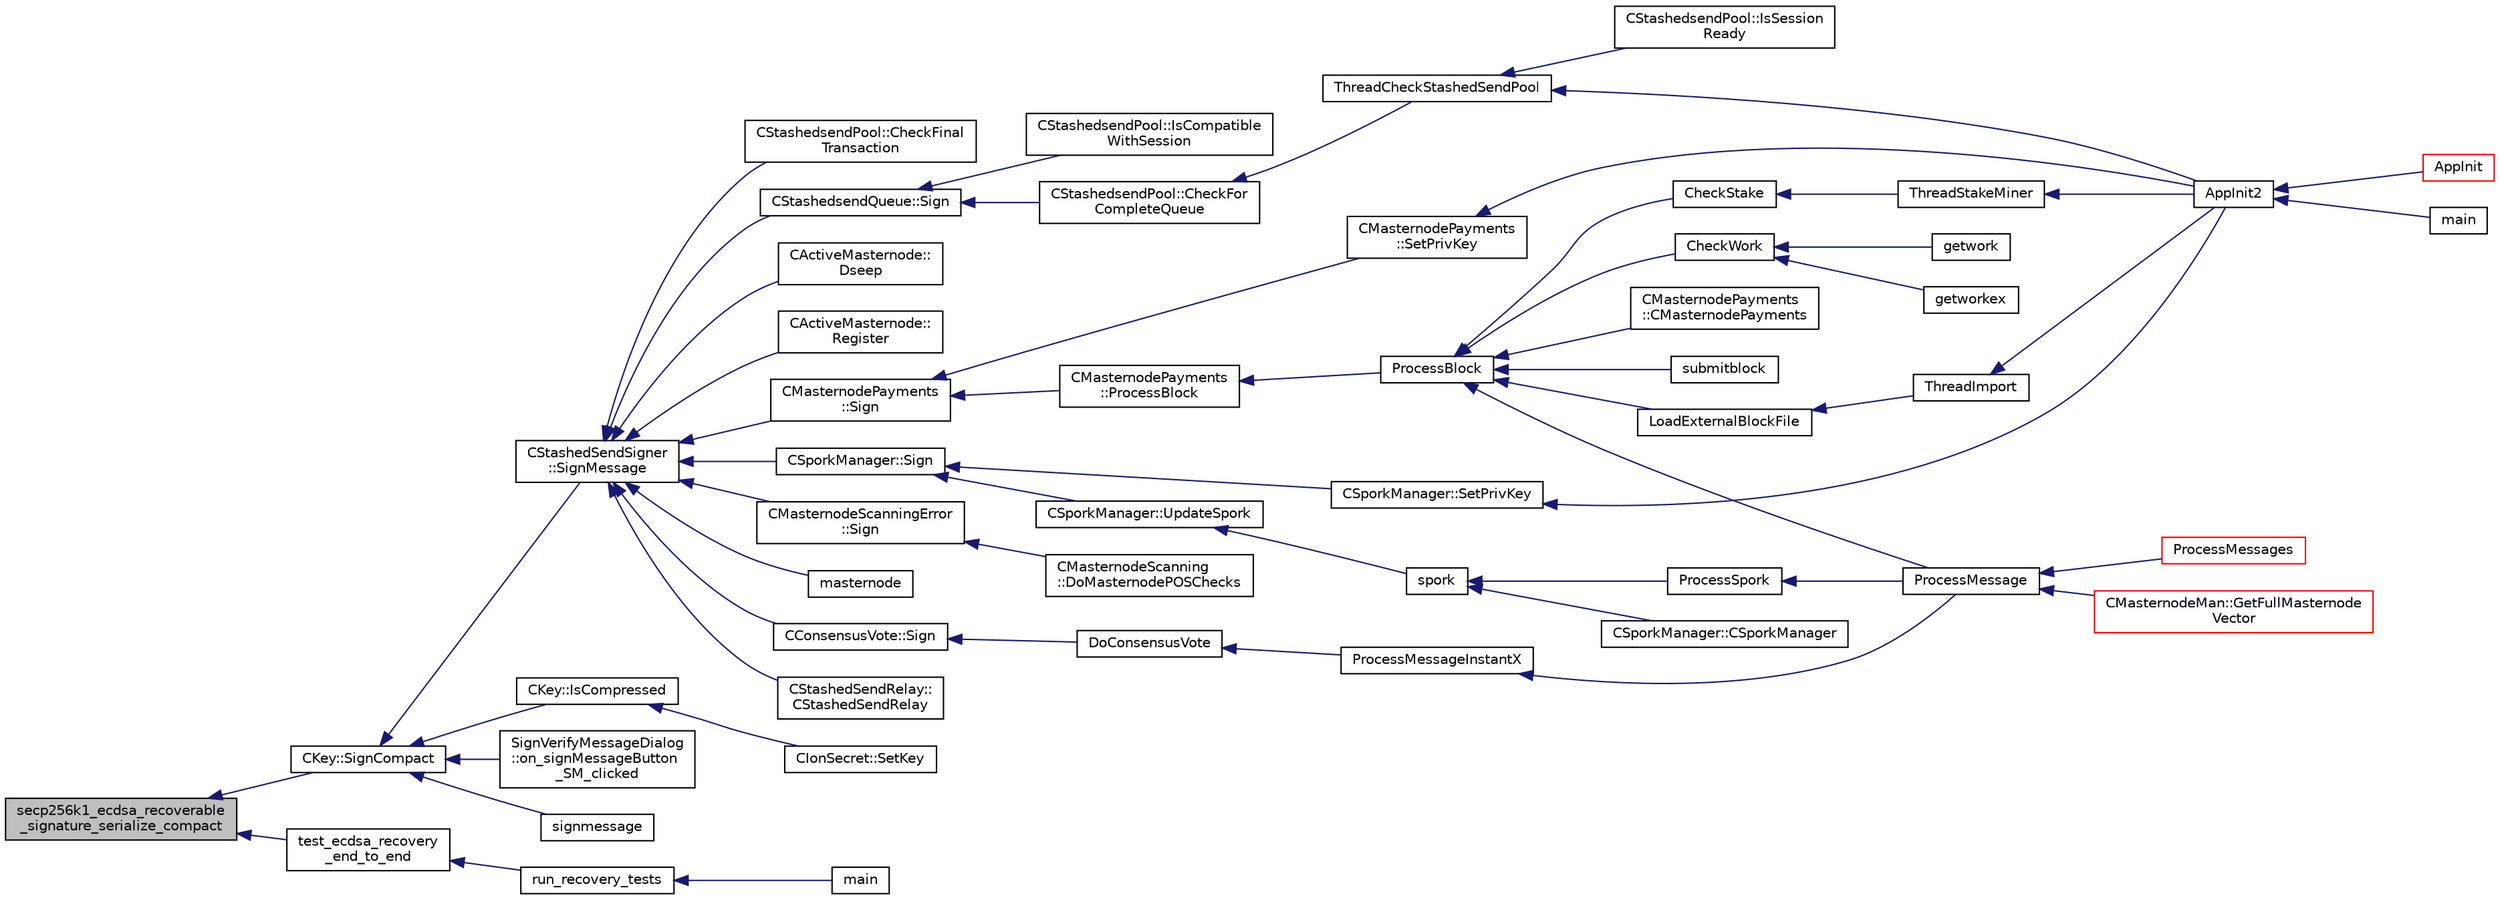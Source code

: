 digraph "secp256k1_ecdsa_recoverable_signature_serialize_compact"
{
  edge [fontname="Helvetica",fontsize="10",labelfontname="Helvetica",labelfontsize="10"];
  node [fontname="Helvetica",fontsize="10",shape=record];
  rankdir="LR";
  Node194 [label="secp256k1_ecdsa_recoverable\l_signature_serialize_compact",height=0.2,width=0.4,color="black", fillcolor="grey75", style="filled", fontcolor="black"];
  Node194 -> Node195 [dir="back",color="midnightblue",fontsize="10",style="solid",fontname="Helvetica"];
  Node195 [label="CKey::SignCompact",height=0.2,width=0.4,color="black", fillcolor="white", style="filled",URL="$d2/d63/class_c_key.html#afe77d80889aa68e92e6882e75424cfb8"];
  Node195 -> Node196 [dir="back",color="midnightblue",fontsize="10",style="solid",fontname="Helvetica"];
  Node196 [label="CKey::IsCompressed",height=0.2,width=0.4,color="black", fillcolor="white", style="filled",URL="$d2/d63/class_c_key.html#a96b017433a65335775cf3807d73f85ce"];
  Node196 -> Node197 [dir="back",color="midnightblue",fontsize="10",style="solid",fontname="Helvetica"];
  Node197 [label="CIonSecret::SetKey",height=0.2,width=0.4,color="black", fillcolor="white", style="filled",URL="$d3/d88/class_c_ion_secret.html#af28cc32f79cc793418e810e8ae12e25e"];
  Node195 -> Node198 [dir="back",color="midnightblue",fontsize="10",style="solid",fontname="Helvetica"];
  Node198 [label="SignVerifyMessageDialog\l::on_signMessageButton\l_SM_clicked",height=0.2,width=0.4,color="black", fillcolor="white", style="filled",URL="$d1/d26/class_sign_verify_message_dialog.html#a2ef91b4ace68d63ab1c1d3cc6c13b5f9"];
  Node195 -> Node199 [dir="back",color="midnightblue",fontsize="10",style="solid",fontname="Helvetica"];
  Node199 [label="signmessage",height=0.2,width=0.4,color="black", fillcolor="white", style="filled",URL="$df/d1d/rpcwallet_8cpp.html#a315b42a2c859c4b50a54c1b05984928c"];
  Node195 -> Node200 [dir="back",color="midnightblue",fontsize="10",style="solid",fontname="Helvetica"];
  Node200 [label="CStashedSendSigner\l::SignMessage",height=0.2,width=0.4,color="black", fillcolor="white", style="filled",URL="$da/d0a/class_c_stashed_send_signer.html#a3a9275044c94eabef7ed9c2fdf35d2f6",tooltip="Sign the message, returns true if successful. "];
  Node200 -> Node201 [dir="back",color="midnightblue",fontsize="10",style="solid",fontname="Helvetica"];
  Node201 [label="CActiveMasternode::\lDseep",height=0.2,width=0.4,color="black", fillcolor="white", style="filled",URL="$d9/d29/class_c_active_masternode.html#aa14a1a9611f6b73cc3e860cda75de88c"];
  Node200 -> Node202 [dir="back",color="midnightblue",fontsize="10",style="solid",fontname="Helvetica"];
  Node202 [label="CActiveMasternode::\lRegister",height=0.2,width=0.4,color="black", fillcolor="white", style="filled",URL="$d9/d29/class_c_active_masternode.html#a1fd28a721112cda22fe2f9e1045cf397",tooltip="Register any Masternode. "];
  Node200 -> Node203 [dir="back",color="midnightblue",fontsize="10",style="solid",fontname="Helvetica"];
  Node203 [label="CConsensusVote::Sign",height=0.2,width=0.4,color="black", fillcolor="white", style="filled",URL="$dc/da2/class_c_consensus_vote.html#a687495887aa75f5d5bb70f93ecb820d0"];
  Node203 -> Node204 [dir="back",color="midnightblue",fontsize="10",style="solid",fontname="Helvetica"];
  Node204 [label="DoConsensusVote",height=0.2,width=0.4,color="black", fillcolor="white", style="filled",URL="$d6/d5f/instantx_8h.html#a0753801d6e6eb2cb230a85a6ba6fd371"];
  Node204 -> Node205 [dir="back",color="midnightblue",fontsize="10",style="solid",fontname="Helvetica"];
  Node205 [label="ProcessMessageInstantX",height=0.2,width=0.4,color="black", fillcolor="white", style="filled",URL="$d6/d5f/instantx_8h.html#aa516cb499ead2691d8ab216a499db5d0"];
  Node205 -> Node206 [dir="back",color="midnightblue",fontsize="10",style="solid",fontname="Helvetica"];
  Node206 [label="ProcessMessage",height=0.2,width=0.4,color="black", fillcolor="white", style="filled",URL="$df/d0a/main_8cpp.html#a8ba92b1a4bce3c835e887a9073d17d8e"];
  Node206 -> Node207 [dir="back",color="midnightblue",fontsize="10",style="solid",fontname="Helvetica"];
  Node207 [label="ProcessMessages",height=0.2,width=0.4,color="red", fillcolor="white", style="filled",URL="$d4/dbf/main_8h.html#a196f9318f02448b85b28d612698934fd"];
  Node206 -> Node215 [dir="back",color="midnightblue",fontsize="10",style="solid",fontname="Helvetica"];
  Node215 [label="CMasternodeMan::GetFullMasternode\lVector",height=0.2,width=0.4,color="red", fillcolor="white", style="filled",URL="$dc/d6b/class_c_masternode_man.html#ab39e213a7601e1bef2eba1d5d63206f5"];
  Node200 -> Node221 [dir="back",color="midnightblue",fontsize="10",style="solid",fontname="Helvetica"];
  Node221 [label="CMasternodePayments\l::Sign",height=0.2,width=0.4,color="black", fillcolor="white", style="filled",URL="$dc/d9a/class_c_masternode_payments.html#a7d04afdf936b8de605ab6f478c7fad51"];
  Node221 -> Node222 [dir="back",color="midnightblue",fontsize="10",style="solid",fontname="Helvetica"];
  Node222 [label="CMasternodePayments\l::ProcessBlock",height=0.2,width=0.4,color="black", fillcolor="white", style="filled",URL="$dc/d9a/class_c_masternode_payments.html#aa23dfbc148f10f601e9771bfcffea441"];
  Node222 -> Node223 [dir="back",color="midnightblue",fontsize="10",style="solid",fontname="Helvetica"];
  Node223 [label="ProcessBlock",height=0.2,width=0.4,color="black", fillcolor="white", style="filled",URL="$d4/dbf/main_8h.html#a7c8a7be3439bb5e1e40548a332a3cf29"];
  Node223 -> Node224 [dir="back",color="midnightblue",fontsize="10",style="solid",fontname="Helvetica"];
  Node224 [label="LoadExternalBlockFile",height=0.2,width=0.4,color="black", fillcolor="white", style="filled",URL="$df/d0a/main_8cpp.html#afbdbbb5a1b376748e5460cbcf644a9af"];
  Node224 -> Node225 [dir="back",color="midnightblue",fontsize="10",style="solid",fontname="Helvetica"];
  Node225 [label="ThreadImport",height=0.2,width=0.4,color="black", fillcolor="white", style="filled",URL="$d4/dbf/main_8h.html#a0189c34248cd89bbbe20d4d6045bd7c9"];
  Node225 -> Node209 [dir="back",color="midnightblue",fontsize="10",style="solid",fontname="Helvetica"];
  Node209 [label="AppInit2",height=0.2,width=0.4,color="black", fillcolor="white", style="filled",URL="$d8/dc0/init_8h.html#a1a4c1bfbf6ba1db77e988b89b9cadfd3",tooltip="Initialize ion. "];
  Node209 -> Node210 [dir="back",color="midnightblue",fontsize="10",style="solid",fontname="Helvetica"];
  Node210 [label="AppInit",height=0.2,width=0.4,color="red", fillcolor="white", style="filled",URL="$d4/d35/iond_8cpp.html#ac59316b767e6984e1285f0531275286b"];
  Node209 -> Node212 [dir="back",color="midnightblue",fontsize="10",style="solid",fontname="Helvetica"];
  Node212 [label="main",height=0.2,width=0.4,color="black", fillcolor="white", style="filled",URL="$d5/d2d/ion_8cpp.html#a0ddf1224851353fc92bfbff6f499fa97"];
  Node223 -> Node206 [dir="back",color="midnightblue",fontsize="10",style="solid",fontname="Helvetica"];
  Node223 -> Node226 [dir="back",color="midnightblue",fontsize="10",style="solid",fontname="Helvetica"];
  Node226 [label="CMasternodePayments\l::CMasternodePayments",height=0.2,width=0.4,color="black", fillcolor="white", style="filled",URL="$dc/d9a/class_c_masternode_payments.html#a4b9454f265a927528c881716e7649973"];
  Node223 -> Node227 [dir="back",color="midnightblue",fontsize="10",style="solid",fontname="Helvetica"];
  Node227 [label="CheckWork",height=0.2,width=0.4,color="black", fillcolor="white", style="filled",URL="$de/d13/miner_8h.html#aadd8a05aa6d8fae1c0f4daa5e971a12a",tooltip="Check mined proof-of-work block. "];
  Node227 -> Node228 [dir="back",color="midnightblue",fontsize="10",style="solid",fontname="Helvetica"];
  Node228 [label="getworkex",height=0.2,width=0.4,color="black", fillcolor="white", style="filled",URL="$d4/ddd/rpcmining_8cpp.html#aa40f86dc468a3f2ef4a3bba99e20a069"];
  Node227 -> Node229 [dir="back",color="midnightblue",fontsize="10",style="solid",fontname="Helvetica"];
  Node229 [label="getwork",height=0.2,width=0.4,color="black", fillcolor="white", style="filled",URL="$d4/ddd/rpcmining_8cpp.html#a356be62c93d38267a7da9e1cb644d547"];
  Node223 -> Node230 [dir="back",color="midnightblue",fontsize="10",style="solid",fontname="Helvetica"];
  Node230 [label="CheckStake",height=0.2,width=0.4,color="black", fillcolor="white", style="filled",URL="$de/d13/miner_8h.html#a68be4bcfa03b86095641eac5ca996fed",tooltip="Check mined proof-of-stake block. "];
  Node230 -> Node231 [dir="back",color="midnightblue",fontsize="10",style="solid",fontname="Helvetica"];
  Node231 [label="ThreadStakeMiner",height=0.2,width=0.4,color="black", fillcolor="white", style="filled",URL="$d6/de3/miner_8cpp.html#a31faece5ef0e403969b3d3debd79b352"];
  Node231 -> Node209 [dir="back",color="midnightblue",fontsize="10",style="solid",fontname="Helvetica"];
  Node223 -> Node232 [dir="back",color="midnightblue",fontsize="10",style="solid",fontname="Helvetica"];
  Node232 [label="submitblock",height=0.2,width=0.4,color="black", fillcolor="white", style="filled",URL="$d4/ddd/rpcmining_8cpp.html#a6fc1aa077add8cb1c74207056616134d"];
  Node221 -> Node233 [dir="back",color="midnightblue",fontsize="10",style="solid",fontname="Helvetica"];
  Node233 [label="CMasternodePayments\l::SetPrivKey",height=0.2,width=0.4,color="black", fillcolor="white", style="filled",URL="$dc/d9a/class_c_masternode_payments.html#a525bcafd8d00b58a3e05a848ef493603"];
  Node233 -> Node209 [dir="back",color="midnightblue",fontsize="10",style="solid",fontname="Helvetica"];
  Node200 -> Node234 [dir="back",color="midnightblue",fontsize="10",style="solid",fontname="Helvetica"];
  Node234 [label="CMasternodeScanningError\l::Sign",height=0.2,width=0.4,color="black", fillcolor="white", style="filled",URL="$d0/de7/class_c_masternode_scanning_error.html#afdc8ec9b08767cdf3c6a6cc819af7d09"];
  Node234 -> Node235 [dir="back",color="midnightblue",fontsize="10",style="solid",fontname="Helvetica"];
  Node235 [label="CMasternodeScanning\l::DoMasternodePOSChecks",height=0.2,width=0.4,color="black", fillcolor="white", style="filled",URL="$d5/d9f/class_c_masternode_scanning.html#a6bc18fb7508f702e2a2d1c3731342f8f"];
  Node200 -> Node220 [dir="back",color="midnightblue",fontsize="10",style="solid",fontname="Helvetica"];
  Node220 [label="masternode",height=0.2,width=0.4,color="black", fillcolor="white", style="filled",URL="$d5/d6b/rpcstashedsend_8cpp.html#a30609e443aeb47c29ed0878d16b1b5e1"];
  Node200 -> Node236 [dir="back",color="midnightblue",fontsize="10",style="solid",fontname="Helvetica"];
  Node236 [label="CSporkManager::Sign",height=0.2,width=0.4,color="black", fillcolor="white", style="filled",URL="$d2/d5e/class_c_spork_manager.html#adf1b5d40f378c4bd3a5ea31905b11f30"];
  Node236 -> Node237 [dir="back",color="midnightblue",fontsize="10",style="solid",fontname="Helvetica"];
  Node237 [label="CSporkManager::UpdateSpork",height=0.2,width=0.4,color="black", fillcolor="white", style="filled",URL="$d2/d5e/class_c_spork_manager.html#a51293c5c9db22f4435f044b4ccb65028"];
  Node237 -> Node238 [dir="back",color="midnightblue",fontsize="10",style="solid",fontname="Helvetica"];
  Node238 [label="spork",height=0.2,width=0.4,color="black", fillcolor="white", style="filled",URL="$db/d48/rpcmisc_8cpp.html#a8dcc7f3e5749bbd1dad163b85d0abdcb"];
  Node238 -> Node239 [dir="back",color="midnightblue",fontsize="10",style="solid",fontname="Helvetica"];
  Node239 [label="ProcessSpork",height=0.2,width=0.4,color="black", fillcolor="white", style="filled",URL="$d0/d24/spork_8h.html#a3f9c24c1f4c012152fb4422ca981610a"];
  Node239 -> Node206 [dir="back",color="midnightblue",fontsize="10",style="solid",fontname="Helvetica"];
  Node238 -> Node240 [dir="back",color="midnightblue",fontsize="10",style="solid",fontname="Helvetica"];
  Node240 [label="CSporkManager::CSporkManager",height=0.2,width=0.4,color="black", fillcolor="white", style="filled",URL="$d2/d5e/class_c_spork_manager.html#af25ba284196ede7288bc9855e7f8a8a5"];
  Node236 -> Node241 [dir="back",color="midnightblue",fontsize="10",style="solid",fontname="Helvetica"];
  Node241 [label="CSporkManager::SetPrivKey",height=0.2,width=0.4,color="black", fillcolor="white", style="filled",URL="$d2/d5e/class_c_spork_manager.html#a599d088218de9d242e4dc5cb17dd310b"];
  Node241 -> Node209 [dir="back",color="midnightblue",fontsize="10",style="solid",fontname="Helvetica"];
  Node200 -> Node242 [dir="back",color="midnightblue",fontsize="10",style="solid",fontname="Helvetica"];
  Node242 [label="CStashedSendRelay::\lCStashedSendRelay",height=0.2,width=0.4,color="black", fillcolor="white", style="filled",URL="$d2/d25/class_c_stashed_send_relay.html#ac4f08ff3af1c8730a259abe6dc0972f5"];
  Node200 -> Node243 [dir="back",color="midnightblue",fontsize="10",style="solid",fontname="Helvetica"];
  Node243 [label="CStashedsendPool::CheckFinal\lTransaction",height=0.2,width=0.4,color="black", fillcolor="white", style="filled",URL="$dd/d8a/class_c_stashedsend_pool.html#aba122588a53a90150595bc4279beb67c"];
  Node200 -> Node244 [dir="back",color="midnightblue",fontsize="10",style="solid",fontname="Helvetica"];
  Node244 [label="CStashedsendQueue::Sign",height=0.2,width=0.4,color="black", fillcolor="white", style="filled",URL="$dd/d34/class_c_stashedsend_queue.html#a781354a3071b29fbf76df2353919933c",tooltip="Sign this Stashedsend transaction. "];
  Node244 -> Node245 [dir="back",color="midnightblue",fontsize="10",style="solid",fontname="Helvetica"];
  Node245 [label="CStashedsendPool::CheckFor\lCompleteQueue",height=0.2,width=0.4,color="black", fillcolor="white", style="filled",URL="$dd/d8a/class_c_stashedsend_pool.html#a46fd3f0fc3671683518cd090b25c97d7"];
  Node245 -> Node246 [dir="back",color="midnightblue",fontsize="10",style="solid",fontname="Helvetica"];
  Node246 [label="ThreadCheckStashedSendPool",height=0.2,width=0.4,color="black", fillcolor="white", style="filled",URL="$d9/dbc/stashedsend_8h.html#ab583ddc86effded8432ea5387f77d883"];
  Node246 -> Node209 [dir="back",color="midnightblue",fontsize="10",style="solid",fontname="Helvetica"];
  Node246 -> Node247 [dir="back",color="midnightblue",fontsize="10",style="solid",fontname="Helvetica"];
  Node247 [label="CStashedsendPool::IsSession\lReady",height=0.2,width=0.4,color="black", fillcolor="white", style="filled",URL="$dd/d8a/class_c_stashedsend_pool.html#acb903e97bacd0ecf2f1c3c0d82e6641c",tooltip="Do we have enough users to take entries? "];
  Node244 -> Node248 [dir="back",color="midnightblue",fontsize="10",style="solid",fontname="Helvetica"];
  Node248 [label="CStashedsendPool::IsCompatible\lWithSession",height=0.2,width=0.4,color="black", fillcolor="white", style="filled",URL="$dd/d8a/class_c_stashedsend_pool.html#a098ecab3e21cf5a67128c0079a44d039",tooltip="Is this amount compatible with other client in the pool? "];
  Node194 -> Node249 [dir="back",color="midnightblue",fontsize="10",style="solid",fontname="Helvetica"];
  Node249 [label="test_ecdsa_recovery\l_end_to_end",height=0.2,width=0.4,color="black", fillcolor="white", style="filled",URL="$d3/d71/recovery_2tests__impl_8h.html#a70649882936497184992dfaa06b1106f"];
  Node249 -> Node250 [dir="back",color="midnightblue",fontsize="10",style="solid",fontname="Helvetica"];
  Node250 [label="run_recovery_tests",height=0.2,width=0.4,color="black", fillcolor="white", style="filled",URL="$d3/d71/recovery_2tests__impl_8h.html#a3a06f71955483e9502f3c408857407f2"];
  Node250 -> Node251 [dir="back",color="midnightblue",fontsize="10",style="solid",fontname="Helvetica"];
  Node251 [label="main",height=0.2,width=0.4,color="black", fillcolor="white", style="filled",URL="$d5/d7f/tests_8c.html#a3c04138a5bfe5d72780bb7e82a18e627"];
}

